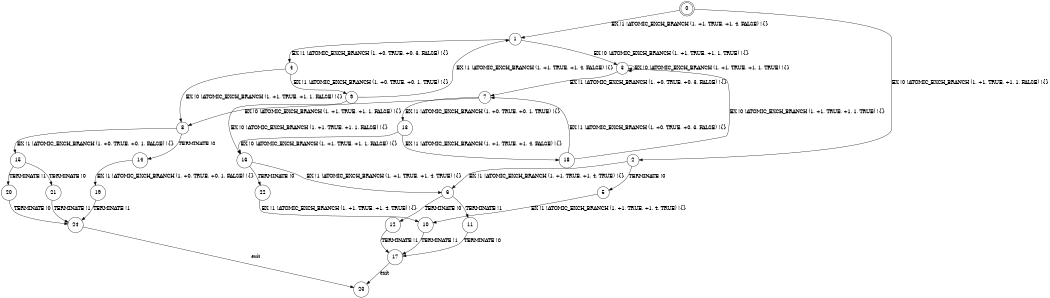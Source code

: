 digraph BCG {
size = "7, 10.5";
center = TRUE;
node [shape = circle];
0 [peripheries = 2];
0 -> 1 [label = "EX !1 !ATOMIC_EXCH_BRANCH (1, +1, TRUE, +1, 4, FALSE) !{}"];
0 -> 2 [label = "EX !0 !ATOMIC_EXCH_BRANCH (1, +1, TRUE, +1, 1, FALSE) !{}"];
1 -> 3 [label = "EX !0 !ATOMIC_EXCH_BRANCH (1, +1, TRUE, +1, 1, TRUE) !{}"];
1 -> 4 [label = "EX !1 !ATOMIC_EXCH_BRANCH (1, +0, TRUE, +0, 3, FALSE) !{}"];
2 -> 5 [label = "TERMINATE !0"];
2 -> 6 [label = "EX !1 !ATOMIC_EXCH_BRANCH (1, +1, TRUE, +1, 4, TRUE) !{}"];
3 -> 7 [label = "EX !1 !ATOMIC_EXCH_BRANCH (1, +0, TRUE, +0, 3, FALSE) !{}"];
3 -> 3 [label = "EX !0 !ATOMIC_EXCH_BRANCH (1, +1, TRUE, +1, 1, TRUE) !{}"];
4 -> 8 [label = "EX !0 !ATOMIC_EXCH_BRANCH (1, +1, TRUE, +1, 1, FALSE) !{}"];
4 -> 9 [label = "EX !1 !ATOMIC_EXCH_BRANCH (1, +0, TRUE, +0, 1, TRUE) !{}"];
5 -> 10 [label = "EX !1 !ATOMIC_EXCH_BRANCH (1, +1, TRUE, +1, 4, TRUE) !{}"];
6 -> 11 [label = "TERMINATE !1"];
6 -> 12 [label = "TERMINATE !0"];
7 -> 13 [label = "EX !1 !ATOMIC_EXCH_BRANCH (1, +0, TRUE, +0, 1, TRUE) !{}"];
7 -> 8 [label = "EX !0 !ATOMIC_EXCH_BRANCH (1, +1, TRUE, +1, 1, FALSE) !{}"];
8 -> 14 [label = "TERMINATE !0"];
8 -> 15 [label = "EX !1 !ATOMIC_EXCH_BRANCH (1, +0, TRUE, +0, 1, FALSE) !{}"];
9 -> 16 [label = "EX !0 !ATOMIC_EXCH_BRANCH (1, +1, TRUE, +1, 1, FALSE) !{}"];
9 -> 1 [label = "EX !1 !ATOMIC_EXCH_BRANCH (1, +1, TRUE, +1, 4, FALSE) !{}"];
10 -> 17 [label = "TERMINATE !1"];
11 -> 17 [label = "TERMINATE !0"];
12 -> 17 [label = "TERMINATE !1"];
13 -> 18 [label = "EX !1 !ATOMIC_EXCH_BRANCH (1, +1, TRUE, +1, 4, FALSE) !{}"];
13 -> 16 [label = "EX !0 !ATOMIC_EXCH_BRANCH (1, +1, TRUE, +1, 1, FALSE) !{}"];
14 -> 19 [label = "EX !1 !ATOMIC_EXCH_BRANCH (1, +0, TRUE, +0, 1, FALSE) !{}"];
15 -> 20 [label = "TERMINATE !1"];
15 -> 21 [label = "TERMINATE !0"];
16 -> 22 [label = "TERMINATE !0"];
16 -> 6 [label = "EX !1 !ATOMIC_EXCH_BRANCH (1, +1, TRUE, +1, 4, TRUE) !{}"];
17 -> 23 [label = "exit"];
18 -> 7 [label = "EX !1 !ATOMIC_EXCH_BRANCH (1, +0, TRUE, +0, 3, FALSE) !{}"];
18 -> 3 [label = "EX !0 !ATOMIC_EXCH_BRANCH (1, +1, TRUE, +1, 1, TRUE) !{}"];
19 -> 24 [label = "TERMINATE !1"];
20 -> 24 [label = "TERMINATE !0"];
21 -> 24 [label = "TERMINATE !1"];
22 -> 10 [label = "EX !1 !ATOMIC_EXCH_BRANCH (1, +1, TRUE, +1, 4, TRUE) !{}"];
24 -> 23 [label = "exit"];
}
